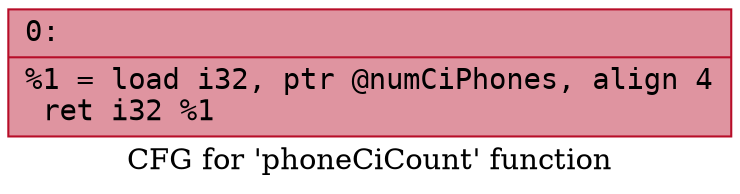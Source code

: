 digraph "CFG for 'phoneCiCount' function" {
	label="CFG for 'phoneCiCount' function";

	Node0x6000012f6d00 [shape=record,color="#b70d28ff", style=filled, fillcolor="#b70d2870" fontname="Courier",label="{0:\l|  %1 = load i32, ptr @numCiPhones, align 4\l  ret i32 %1\l}"];
}
